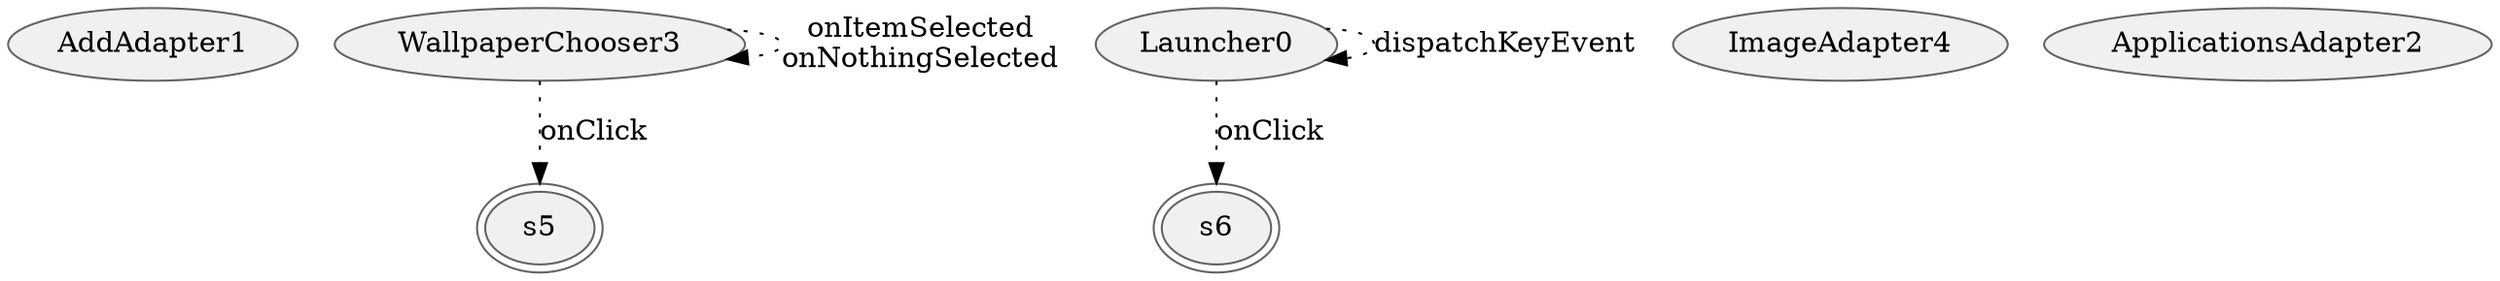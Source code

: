 digraph {
fontname="Helvetica";
node[style="filled,solid", colorscheme=greys3, fillcolor=1, color=3];
AddAdapter1;
WallpaperChooser3;
Launcher0;
ImageAdapter4;
s6[peripheries=2];
s5[peripheries=2];
ApplicationsAdapter2;
WallpaperChooser3 -> WallpaperChooser3[label="onItemSelected
onNothingSelected",style=dotted];
WallpaperChooser3 -> s5[label="onClick",style=dotted];
Launcher0 -> Launcher0[label="dispatchKeyEvent",style=dotted];
Launcher0 -> s6[label="onClick",style=dotted];
}